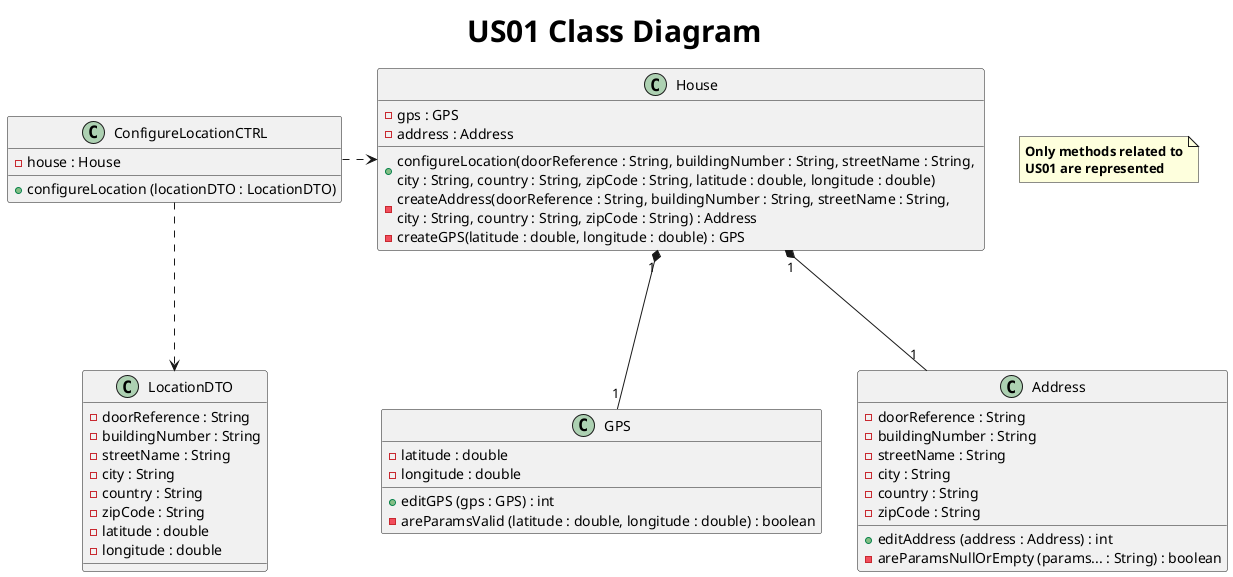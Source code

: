 @startuml
title <size: 30> US01 Class Diagram

note "<b>Only methods related to\n<b>US01 are represented" as N1
class ConfigureLocationCTRL{
    - house : House
    + configureLocation (locationDTO : LocationDTO)
}

class Address {
    - doorReference : String
    - buildingNumber : String
    - streetName : String
    - city : String
    - country : String
    - zipCode : String
    + editAddress (address : Address) : int
    - areParamsNullOrEmpty (params... : String) : boolean
}
class House {
    - gps : GPS
    - address : Address
    + configureLocation(doorReference : String, buildingNumber : String, streetName : String, \ncity : String, country : String, zipCode : String, latitude : double, longitude : double)
    - createAddress(doorReference : String, buildingNumber : String, streetName : String, \ncity : String, country : String, zipCode : String) : Address
    - createGPS(latitude : double, longitude : double) : GPS
}
class GPS {
    - latitude : double
    - longitude : double
    + editGPS (gps : GPS) : int
    - areParamsValid (latitude : double, longitude : double) : boolean
}

class LocationDTO {
    - doorReference : String
    - buildingNumber : String
    - streetName : String
    - city : String
    - country : String
    - zipCode : String
    - latitude : double
    - longitude : double
}

GPS "1" -up--* "1" House
ConfigureLocationCTRL  .> House
ConfigureLocationCTRL  -down..>  LocationDTO
Address "1" -up--* "1" House

@enduml